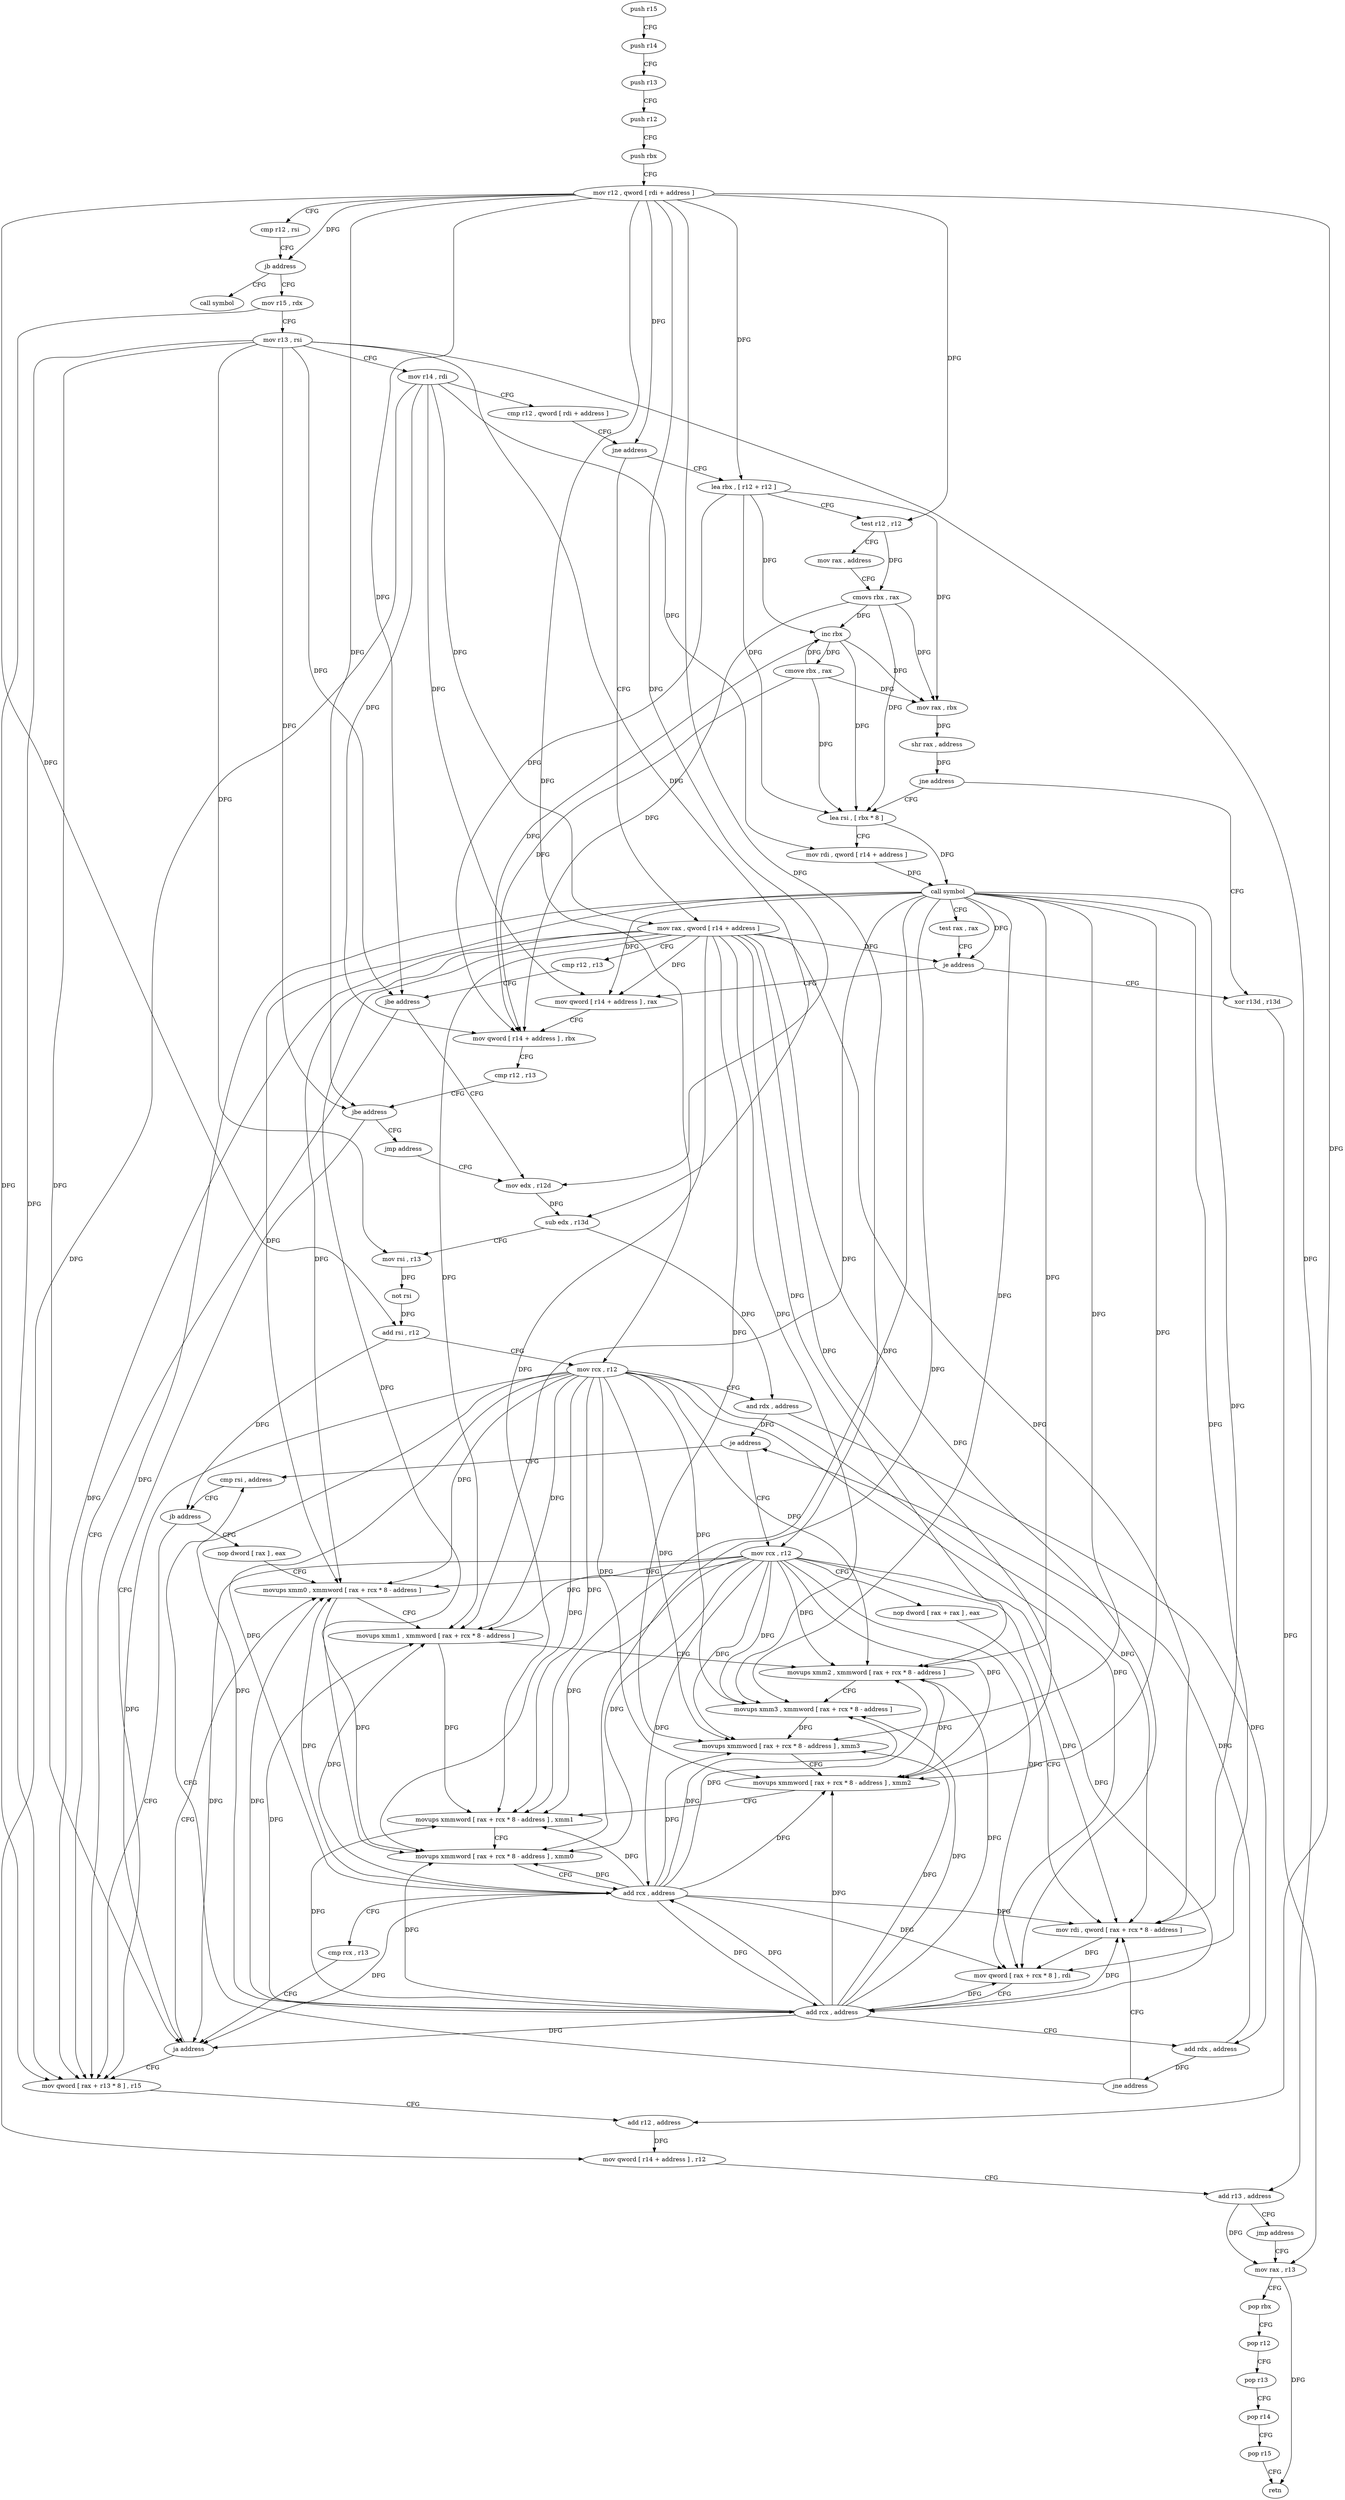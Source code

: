 digraph "func" {
"155072" [label = "push r15" ]
"155074" [label = "push r14" ]
"155076" [label = "push r13" ]
"155078" [label = "push r12" ]
"155080" [label = "push rbx" ]
"155081" [label = "mov r12 , qword [ rdi + address ]" ]
"155085" [label = "cmp r12 , rsi" ]
"155088" [label = "jb address" ]
"155347" [label = "call symbol" ]
"155094" [label = "mov r15 , rdx" ]
"155097" [label = "mov r13 , rsi" ]
"155100" [label = "mov r14 , rdi" ]
"155103" [label = "cmp r12 , qword [ rdi + address ]" ]
"155107" [label = "jne address" ]
"155188" [label = "mov rax , qword [ r14 + address ]" ]
"155109" [label = "lea rbx , [ r12 + r12 ]" ]
"155192" [label = "cmp r12 , r13" ]
"155195" [label = "jbe address" ]
"155313" [label = "mov qword [ rax + r13 * 8 ] , r15" ]
"155197" [label = "mov edx , r12d" ]
"155113" [label = "test r12 , r12" ]
"155116" [label = "mov rax , address" ]
"155123" [label = "cmovs rbx , rax" ]
"155127" [label = "inc rbx" ]
"155130" [label = "cmove rbx , rax" ]
"155134" [label = "mov rax , rbx" ]
"155137" [label = "shr rax , address" ]
"155141" [label = "jne address" ]
"155331" [label = "xor r13d , r13d" ]
"155147" [label = "lea rsi , [ rbx * 8 ]" ]
"155317" [label = "add r12 , address" ]
"155321" [label = "mov qword [ r14 + address ] , r12" ]
"155325" [label = "add r13 , address" ]
"155329" [label = "jmp address" ]
"155334" [label = "mov rax , r13" ]
"155200" [label = "sub edx , r13d" ]
"155203" [label = "mov rsi , r13" ]
"155206" [label = "not rsi" ]
"155209" [label = "add rsi , r12" ]
"155212" [label = "mov rcx , r12" ]
"155215" [label = "and rdx , address" ]
"155219" [label = "je address" ]
"155251" [label = "cmp rsi , address" ]
"155221" [label = "mov rcx , r12" ]
"155155" [label = "mov rdi , qword [ r14 + address ]" ]
"155159" [label = "call symbol" ]
"155164" [label = "test rax , rax" ]
"155167" [label = "je address" ]
"155173" [label = "mov qword [ r14 + address ] , rax" ]
"155337" [label = "pop rbx" ]
"155338" [label = "pop r12" ]
"155340" [label = "pop r13" ]
"155342" [label = "pop r14" ]
"155344" [label = "pop r15" ]
"155346" [label = "retn" ]
"155255" [label = "jb address" ]
"155257" [label = "nop dword [ rax ] , eax" ]
"155224" [label = "nop dword [ rax + rax ] , eax" ]
"155232" [label = "mov rdi , qword [ rax + rcx * 8 - address ]" ]
"155177" [label = "mov qword [ r14 + address ] , rbx" ]
"155181" [label = "cmp r12 , r13" ]
"155184" [label = "jbe address" ]
"155186" [label = "jmp address" ]
"155264" [label = "movups xmm0 , xmmword [ rax + rcx * 8 - address ]" ]
"155237" [label = "mov qword [ rax + rcx * 8 ] , rdi" ]
"155241" [label = "add rcx , address" ]
"155245" [label = "add rdx , address" ]
"155249" [label = "jne address" ]
"155269" [label = "movups xmm1 , xmmword [ rax + rcx * 8 - address ]" ]
"155274" [label = "movups xmm2 , xmmword [ rax + rcx * 8 - address ]" ]
"155279" [label = "movups xmm3 , xmmword [ rax + rcx * 8 - address ]" ]
"155284" [label = "movups xmmword [ rax + rcx * 8 - address ] , xmm3" ]
"155289" [label = "movups xmmword [ rax + rcx * 8 - address ] , xmm2" ]
"155294" [label = "movups xmmword [ rax + rcx * 8 - address ] , xmm1" ]
"155299" [label = "movups xmmword [ rax + rcx * 8 - address ] , xmm0" ]
"155304" [label = "add rcx , address" ]
"155308" [label = "cmp rcx , r13" ]
"155311" [label = "ja address" ]
"155072" -> "155074" [ label = "CFG" ]
"155074" -> "155076" [ label = "CFG" ]
"155076" -> "155078" [ label = "CFG" ]
"155078" -> "155080" [ label = "CFG" ]
"155080" -> "155081" [ label = "CFG" ]
"155081" -> "155085" [ label = "CFG" ]
"155081" -> "155088" [ label = "DFG" ]
"155081" -> "155107" [ label = "DFG" ]
"155081" -> "155195" [ label = "DFG" ]
"155081" -> "155109" [ label = "DFG" ]
"155081" -> "155113" [ label = "DFG" ]
"155081" -> "155317" [ label = "DFG" ]
"155081" -> "155197" [ label = "DFG" ]
"155081" -> "155209" [ label = "DFG" ]
"155081" -> "155212" [ label = "DFG" ]
"155081" -> "155221" [ label = "DFG" ]
"155081" -> "155184" [ label = "DFG" ]
"155085" -> "155088" [ label = "CFG" ]
"155088" -> "155347" [ label = "CFG" ]
"155088" -> "155094" [ label = "CFG" ]
"155094" -> "155097" [ label = "CFG" ]
"155094" -> "155313" [ label = "DFG" ]
"155097" -> "155100" [ label = "CFG" ]
"155097" -> "155195" [ label = "DFG" ]
"155097" -> "155313" [ label = "DFG" ]
"155097" -> "155325" [ label = "DFG" ]
"155097" -> "155200" [ label = "DFG" ]
"155097" -> "155203" [ label = "DFG" ]
"155097" -> "155311" [ label = "DFG" ]
"155097" -> "155184" [ label = "DFG" ]
"155100" -> "155103" [ label = "CFG" ]
"155100" -> "155188" [ label = "DFG" ]
"155100" -> "155321" [ label = "DFG" ]
"155100" -> "155155" [ label = "DFG" ]
"155100" -> "155173" [ label = "DFG" ]
"155100" -> "155177" [ label = "DFG" ]
"155103" -> "155107" [ label = "CFG" ]
"155107" -> "155188" [ label = "CFG" ]
"155107" -> "155109" [ label = "CFG" ]
"155188" -> "155192" [ label = "CFG" ]
"155188" -> "155313" [ label = "DFG" ]
"155188" -> "155232" [ label = "DFG" ]
"155188" -> "155237" [ label = "DFG" ]
"155188" -> "155167" [ label = "DFG" ]
"155188" -> "155264" [ label = "DFG" ]
"155188" -> "155269" [ label = "DFG" ]
"155188" -> "155274" [ label = "DFG" ]
"155188" -> "155279" [ label = "DFG" ]
"155188" -> "155284" [ label = "DFG" ]
"155188" -> "155289" [ label = "DFG" ]
"155188" -> "155294" [ label = "DFG" ]
"155188" -> "155299" [ label = "DFG" ]
"155188" -> "155173" [ label = "DFG" ]
"155109" -> "155113" [ label = "CFG" ]
"155109" -> "155127" [ label = "DFG" ]
"155109" -> "155134" [ label = "DFG" ]
"155109" -> "155147" [ label = "DFG" ]
"155109" -> "155177" [ label = "DFG" ]
"155192" -> "155195" [ label = "CFG" ]
"155195" -> "155313" [ label = "CFG" ]
"155195" -> "155197" [ label = "CFG" ]
"155313" -> "155317" [ label = "CFG" ]
"155197" -> "155200" [ label = "DFG" ]
"155113" -> "155116" [ label = "CFG" ]
"155113" -> "155123" [ label = "DFG" ]
"155116" -> "155123" [ label = "CFG" ]
"155123" -> "155127" [ label = "DFG" ]
"155123" -> "155134" [ label = "DFG" ]
"155123" -> "155147" [ label = "DFG" ]
"155123" -> "155177" [ label = "DFG" ]
"155127" -> "155130" [ label = "DFG" ]
"155127" -> "155134" [ label = "DFG" ]
"155127" -> "155147" [ label = "DFG" ]
"155127" -> "155177" [ label = "DFG" ]
"155130" -> "155134" [ label = "DFG" ]
"155130" -> "155127" [ label = "DFG" ]
"155130" -> "155147" [ label = "DFG" ]
"155130" -> "155177" [ label = "DFG" ]
"155134" -> "155137" [ label = "DFG" ]
"155137" -> "155141" [ label = "DFG" ]
"155141" -> "155331" [ label = "CFG" ]
"155141" -> "155147" [ label = "CFG" ]
"155331" -> "155334" [ label = "DFG" ]
"155147" -> "155155" [ label = "CFG" ]
"155147" -> "155159" [ label = "DFG" ]
"155317" -> "155321" [ label = "DFG" ]
"155321" -> "155325" [ label = "CFG" ]
"155325" -> "155329" [ label = "CFG" ]
"155325" -> "155334" [ label = "DFG" ]
"155329" -> "155334" [ label = "CFG" ]
"155334" -> "155337" [ label = "CFG" ]
"155334" -> "155346" [ label = "DFG" ]
"155200" -> "155203" [ label = "CFG" ]
"155200" -> "155215" [ label = "DFG" ]
"155203" -> "155206" [ label = "DFG" ]
"155206" -> "155209" [ label = "DFG" ]
"155209" -> "155212" [ label = "CFG" ]
"155209" -> "155255" [ label = "DFG" ]
"155212" -> "155215" [ label = "CFG" ]
"155212" -> "155232" [ label = "DFG" ]
"155212" -> "155237" [ label = "DFG" ]
"155212" -> "155241" [ label = "DFG" ]
"155212" -> "155264" [ label = "DFG" ]
"155212" -> "155269" [ label = "DFG" ]
"155212" -> "155274" [ label = "DFG" ]
"155212" -> "155279" [ label = "DFG" ]
"155212" -> "155284" [ label = "DFG" ]
"155212" -> "155289" [ label = "DFG" ]
"155212" -> "155294" [ label = "DFG" ]
"155212" -> "155299" [ label = "DFG" ]
"155212" -> "155304" [ label = "DFG" ]
"155212" -> "155311" [ label = "DFG" ]
"155215" -> "155219" [ label = "DFG" ]
"155215" -> "155245" [ label = "DFG" ]
"155219" -> "155251" [ label = "CFG" ]
"155219" -> "155221" [ label = "CFG" ]
"155251" -> "155255" [ label = "CFG" ]
"155221" -> "155224" [ label = "CFG" ]
"155221" -> "155232" [ label = "DFG" ]
"155221" -> "155237" [ label = "DFG" ]
"155221" -> "155241" [ label = "DFG" ]
"155221" -> "155264" [ label = "DFG" ]
"155221" -> "155269" [ label = "DFG" ]
"155221" -> "155274" [ label = "DFG" ]
"155221" -> "155279" [ label = "DFG" ]
"155221" -> "155284" [ label = "DFG" ]
"155221" -> "155289" [ label = "DFG" ]
"155221" -> "155294" [ label = "DFG" ]
"155221" -> "155299" [ label = "DFG" ]
"155221" -> "155304" [ label = "DFG" ]
"155221" -> "155311" [ label = "DFG" ]
"155155" -> "155159" [ label = "DFG" ]
"155159" -> "155164" [ label = "CFG" ]
"155159" -> "155313" [ label = "DFG" ]
"155159" -> "155232" [ label = "DFG" ]
"155159" -> "155237" [ label = "DFG" ]
"155159" -> "155167" [ label = "DFG" ]
"155159" -> "155264" [ label = "DFG" ]
"155159" -> "155269" [ label = "DFG" ]
"155159" -> "155274" [ label = "DFG" ]
"155159" -> "155279" [ label = "DFG" ]
"155159" -> "155284" [ label = "DFG" ]
"155159" -> "155289" [ label = "DFG" ]
"155159" -> "155294" [ label = "DFG" ]
"155159" -> "155299" [ label = "DFG" ]
"155159" -> "155173" [ label = "DFG" ]
"155164" -> "155167" [ label = "CFG" ]
"155167" -> "155331" [ label = "CFG" ]
"155167" -> "155173" [ label = "CFG" ]
"155173" -> "155177" [ label = "CFG" ]
"155337" -> "155338" [ label = "CFG" ]
"155338" -> "155340" [ label = "CFG" ]
"155340" -> "155342" [ label = "CFG" ]
"155342" -> "155344" [ label = "CFG" ]
"155344" -> "155346" [ label = "CFG" ]
"155255" -> "155313" [ label = "CFG" ]
"155255" -> "155257" [ label = "CFG" ]
"155257" -> "155264" [ label = "CFG" ]
"155224" -> "155232" [ label = "CFG" ]
"155232" -> "155237" [ label = "DFG" ]
"155177" -> "155181" [ label = "CFG" ]
"155181" -> "155184" [ label = "CFG" ]
"155184" -> "155313" [ label = "CFG" ]
"155184" -> "155186" [ label = "CFG" ]
"155186" -> "155197" [ label = "CFG" ]
"155264" -> "155269" [ label = "CFG" ]
"155264" -> "155299" [ label = "DFG" ]
"155237" -> "155241" [ label = "CFG" ]
"155241" -> "155245" [ label = "CFG" ]
"155241" -> "155232" [ label = "DFG" ]
"155241" -> "155237" [ label = "DFG" ]
"155241" -> "155264" [ label = "DFG" ]
"155241" -> "155269" [ label = "DFG" ]
"155241" -> "155274" [ label = "DFG" ]
"155241" -> "155279" [ label = "DFG" ]
"155241" -> "155284" [ label = "DFG" ]
"155241" -> "155289" [ label = "DFG" ]
"155241" -> "155294" [ label = "DFG" ]
"155241" -> "155299" [ label = "DFG" ]
"155241" -> "155304" [ label = "DFG" ]
"155241" -> "155311" [ label = "DFG" ]
"155245" -> "155249" [ label = "DFG" ]
"155245" -> "155219" [ label = "DFG" ]
"155249" -> "155232" [ label = "CFG" ]
"155249" -> "155251" [ label = "CFG" ]
"155269" -> "155274" [ label = "CFG" ]
"155269" -> "155294" [ label = "DFG" ]
"155274" -> "155279" [ label = "CFG" ]
"155274" -> "155289" [ label = "DFG" ]
"155279" -> "155284" [ label = "DFG" ]
"155284" -> "155289" [ label = "CFG" ]
"155289" -> "155294" [ label = "CFG" ]
"155294" -> "155299" [ label = "CFG" ]
"155299" -> "155304" [ label = "CFG" ]
"155304" -> "155308" [ label = "CFG" ]
"155304" -> "155232" [ label = "DFG" ]
"155304" -> "155241" [ label = "DFG" ]
"155304" -> "155264" [ label = "DFG" ]
"155304" -> "155269" [ label = "DFG" ]
"155304" -> "155274" [ label = "DFG" ]
"155304" -> "155279" [ label = "DFG" ]
"155304" -> "155237" [ label = "DFG" ]
"155304" -> "155284" [ label = "DFG" ]
"155304" -> "155289" [ label = "DFG" ]
"155304" -> "155294" [ label = "DFG" ]
"155304" -> "155299" [ label = "DFG" ]
"155304" -> "155311" [ label = "DFG" ]
"155308" -> "155311" [ label = "CFG" ]
"155311" -> "155264" [ label = "CFG" ]
"155311" -> "155313" [ label = "CFG" ]
}
